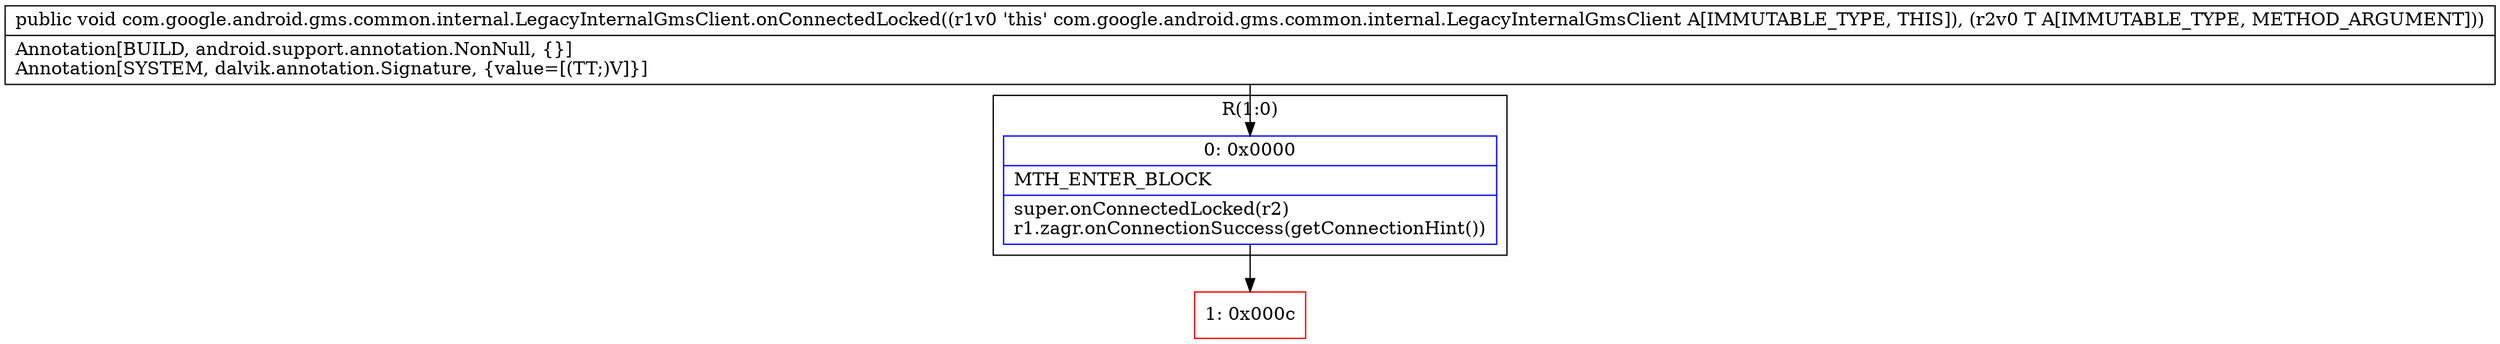 digraph "CFG forcom.google.android.gms.common.internal.LegacyInternalGmsClient.onConnectedLocked(Landroid\/os\/IInterface;)V" {
subgraph cluster_Region_349603219 {
label = "R(1:0)";
node [shape=record,color=blue];
Node_0 [shape=record,label="{0\:\ 0x0000|MTH_ENTER_BLOCK\l|super.onConnectedLocked(r2)\lr1.zagr.onConnectionSuccess(getConnectionHint())\l}"];
}
Node_1 [shape=record,color=red,label="{1\:\ 0x000c}"];
MethodNode[shape=record,label="{public void com.google.android.gms.common.internal.LegacyInternalGmsClient.onConnectedLocked((r1v0 'this' com.google.android.gms.common.internal.LegacyInternalGmsClient A[IMMUTABLE_TYPE, THIS]), (r2v0 T A[IMMUTABLE_TYPE, METHOD_ARGUMENT]))  | Annotation[BUILD, android.support.annotation.NonNull, \{\}]\lAnnotation[SYSTEM, dalvik.annotation.Signature, \{value=[(TT;)V]\}]\l}"];
MethodNode -> Node_0;
Node_0 -> Node_1;
}

